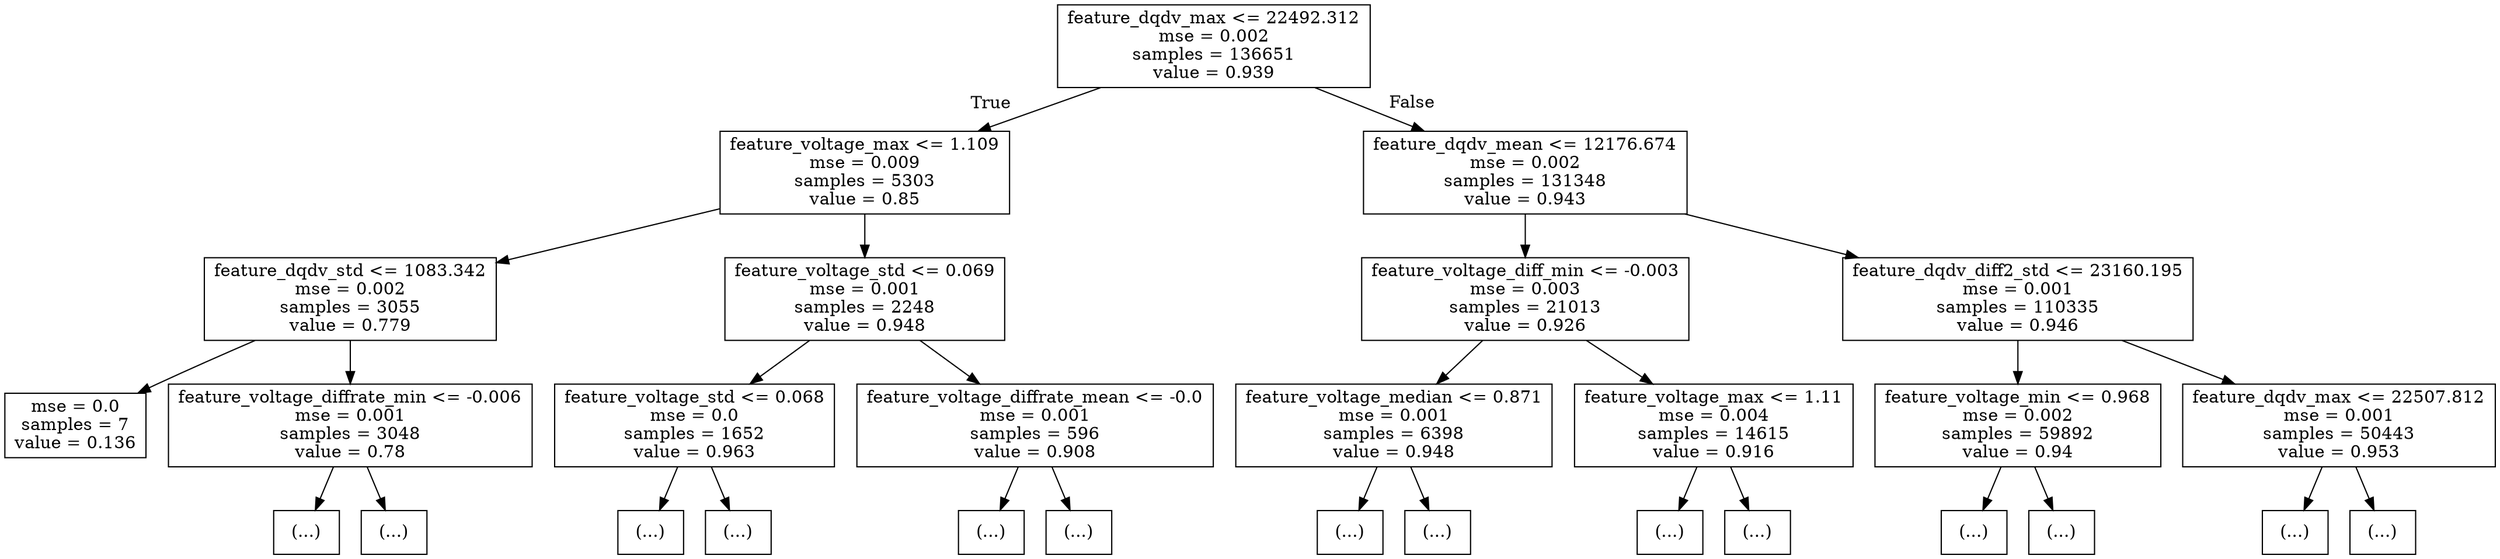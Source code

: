 digraph Tree {
node [shape=box] ;
0 [label="feature_dqdv_max <= 22492.312\nmse = 0.002\nsamples = 136651\nvalue = 0.939"] ;
1 [label="feature_voltage_max <= 1.109\nmse = 0.009\nsamples = 5303\nvalue = 0.85"] ;
0 -> 1 [labeldistance=2.5, labelangle=45, headlabel="True"] ;
2 [label="feature_dqdv_std <= 1083.342\nmse = 0.002\nsamples = 3055\nvalue = 0.779"] ;
1 -> 2 ;
3 [label="mse = 0.0\nsamples = 7\nvalue = 0.136"] ;
2 -> 3 ;
4 [label="feature_voltage_diffrate_min <= -0.006\nmse = 0.001\nsamples = 3048\nvalue = 0.78"] ;
2 -> 4 ;
5 [label="(...)"] ;
4 -> 5 ;
74 [label="(...)"] ;
4 -> 74 ;
2407 [label="feature_voltage_std <= 0.069\nmse = 0.001\nsamples = 2248\nvalue = 0.948"] ;
1 -> 2407 ;
2408 [label="feature_voltage_std <= 0.068\nmse = 0.0\nsamples = 1652\nvalue = 0.963"] ;
2407 -> 2408 ;
2409 [label="(...)"] ;
2408 -> 2409 ;
3166 [label="(...)"] ;
2408 -> 3166 ;
3861 [label="feature_voltage_diffrate_mean <= -0.0\nmse = 0.001\nsamples = 596\nvalue = 0.908"] ;
2407 -> 3861 ;
3862 [label="(...)"] ;
3861 -> 3862 ;
4077 [label="(...)"] ;
3861 -> 4077 ;
4404 [label="feature_dqdv_mean <= 12176.674\nmse = 0.002\nsamples = 131348\nvalue = 0.943"] ;
0 -> 4404 [labeldistance=2.5, labelangle=-45, headlabel="False"] ;
4405 [label="feature_voltage_diff_min <= -0.003\nmse = 0.003\nsamples = 21013\nvalue = 0.926"] ;
4404 -> 4405 ;
4406 [label="feature_voltage_median <= 0.871\nmse = 0.001\nsamples = 6398\nvalue = 0.948"] ;
4405 -> 4406 ;
4407 [label="(...)"] ;
4406 -> 4407 ;
4666 [label="(...)"] ;
4406 -> 4666 ;
11433 [label="feature_voltage_max <= 1.11\nmse = 0.004\nsamples = 14615\nvalue = 0.916"] ;
4405 -> 11433 ;
11434 [label="(...)"] ;
11433 -> 11434 ;
22587 [label="(...)"] ;
11433 -> 22587 ;
27082 [label="feature_dqdv_diff2_std <= 23160.195\nmse = 0.001\nsamples = 110335\nvalue = 0.946"] ;
4404 -> 27082 ;
27083 [label="feature_voltage_min <= 0.968\nmse = 0.002\nsamples = 59892\nvalue = 0.94"] ;
27082 -> 27083 ;
27084 [label="(...)"] ;
27083 -> 27084 ;
67577 [label="(...)"] ;
27083 -> 67577 ;
92810 [label="feature_dqdv_max <= 22507.812\nmse = 0.001\nsamples = 50443\nvalue = 0.953"] ;
27082 -> 92810 ;
92811 [label="(...)"] ;
92810 -> 92811 ;
131688 [label="(...)"] ;
92810 -> 131688 ;
}